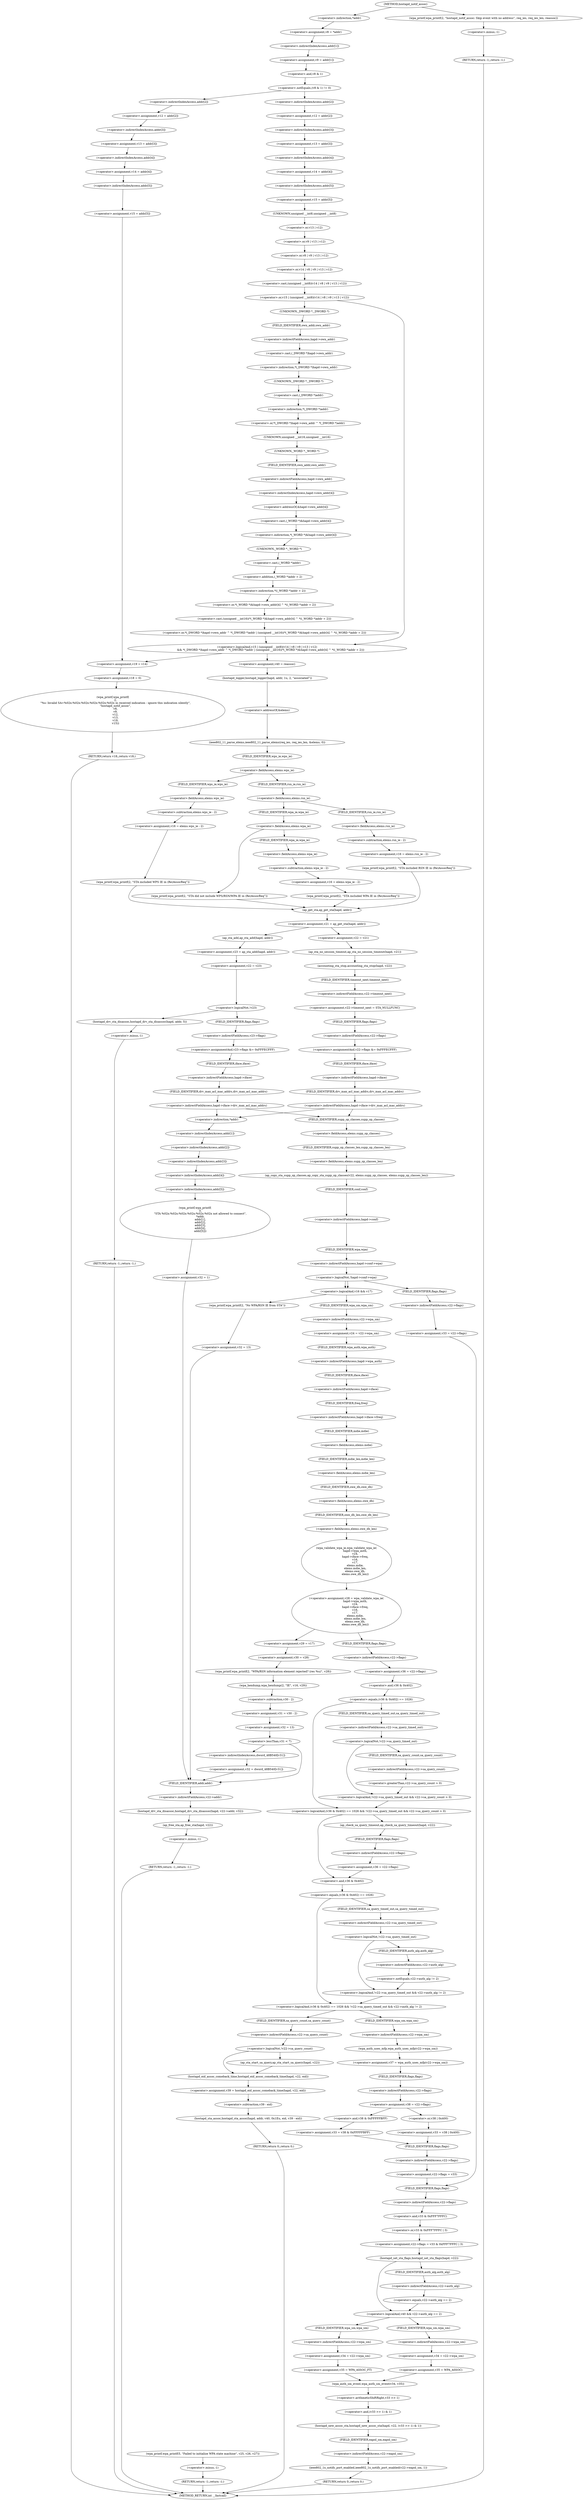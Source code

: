 digraph hostapd_notif_assoc {  
"1000175" [label = "(<operator>.assignment,v8 = *addr)" ]
"1000177" [label = "(<operator>.indirection,*addr)" ]
"1000179" [label = "(<operator>.assignment,v9 = addr[1])" ]
"1000181" [label = "(<operator>.indirectIndexAccess,addr[1])" ]
"1000185" [label = "(<operator>.notEquals,(v8 & 1) != 0)" ]
"1000186" [label = "(<operator>.and,v8 & 1)" ]
"1000191" [label = "(<operator>.assignment,v12 = addr[2])" ]
"1000193" [label = "(<operator>.indirectIndexAccess,addr[2])" ]
"1000196" [label = "(<operator>.assignment,v13 = addr[3])" ]
"1000198" [label = "(<operator>.indirectIndexAccess,addr[3])" ]
"1000201" [label = "(<operator>.assignment,v14 = addr[4])" ]
"1000203" [label = "(<operator>.indirectIndexAccess,addr[4])" ]
"1000206" [label = "(<operator>.assignment,v15 = addr[5])" ]
"1000208" [label = "(<operator>.indirectIndexAccess,addr[5])" ]
"1000213" [label = "(<operator>.assignment,v12 = addr[2])" ]
"1000215" [label = "(<operator>.indirectIndexAccess,addr[2])" ]
"1000218" [label = "(<operator>.assignment,v13 = addr[3])" ]
"1000220" [label = "(<operator>.indirectIndexAccess,addr[3])" ]
"1000223" [label = "(<operator>.assignment,v14 = addr[4])" ]
"1000225" [label = "(<operator>.indirectIndexAccess,addr[4])" ]
"1000228" [label = "(<operator>.assignment,v15 = addr[5])" ]
"1000230" [label = "(<operator>.indirectIndexAccess,addr[5])" ]
"1000234" [label = "(<operator>.logicalAnd,v15 | (unsigned __int8)(v14 | v8 | v9 | v13 | v12)\n        && *(_DWORD *)hapd->own_addr ^ *(_DWORD *)addr | (unsigned __int16)(*(_WORD *)&hapd->own_addr[4] ^ *((_WORD *)addr + 2)))" ]
"1000235" [label = "(<operator>.or,v15 | (unsigned __int8)(v14 | v8 | v9 | v13 | v12))" ]
"1000237" [label = "(<operator>.cast,(unsigned __int8)(v14 | v8 | v9 | v13 | v12))" ]
"1000238" [label = "(UNKNOWN,unsigned __int8,unsigned __int8)" ]
"1000239" [label = "(<operator>.or,v14 | v8 | v9 | v13 | v12)" ]
"1000241" [label = "(<operator>.or,v8 | v9 | v13 | v12)" ]
"1000243" [label = "(<operator>.or,v9 | v13 | v12)" ]
"1000245" [label = "(<operator>.or,v13 | v12)" ]
"1000248" [label = "(<operator>.or,*(_DWORD *)hapd->own_addr ^ *(_DWORD *)addr | (unsigned __int16)(*(_WORD *)&hapd->own_addr[4] ^ *((_WORD *)addr + 2)))" ]
"1000249" [label = "(<operator>.or,*(_DWORD *)hapd->own_addr ^ *(_DWORD *)addr)" ]
"1000250" [label = "(<operator>.indirection,*(_DWORD *)hapd->own_addr)" ]
"1000251" [label = "(<operator>.cast,(_DWORD *)hapd->own_addr)" ]
"1000252" [label = "(UNKNOWN,_DWORD *,_DWORD *)" ]
"1000253" [label = "(<operator>.indirectFieldAccess,hapd->own_addr)" ]
"1000255" [label = "(FIELD_IDENTIFIER,own_addr,own_addr)" ]
"1000256" [label = "(<operator>.indirection,*(_DWORD *)addr)" ]
"1000257" [label = "(<operator>.cast,(_DWORD *)addr)" ]
"1000258" [label = "(UNKNOWN,_DWORD *,_DWORD *)" ]
"1000260" [label = "(<operator>.cast,(unsigned __int16)(*(_WORD *)&hapd->own_addr[4] ^ *((_WORD *)addr + 2)))" ]
"1000261" [label = "(UNKNOWN,unsigned __int16,unsigned __int16)" ]
"1000262" [label = "(<operator>.or,*(_WORD *)&hapd->own_addr[4] ^ *((_WORD *)addr + 2))" ]
"1000263" [label = "(<operator>.indirection,*(_WORD *)&hapd->own_addr[4])" ]
"1000264" [label = "(<operator>.cast,(_WORD *)&hapd->own_addr[4])" ]
"1000265" [label = "(UNKNOWN,_WORD *,_WORD *)" ]
"1000266" [label = "(<operator>.addressOf,&hapd->own_addr[4])" ]
"1000267" [label = "(<operator>.indirectIndexAccess,hapd->own_addr[4])" ]
"1000268" [label = "(<operator>.indirectFieldAccess,hapd->own_addr)" ]
"1000270" [label = "(FIELD_IDENTIFIER,own_addr,own_addr)" ]
"1000272" [label = "(<operator>.indirection,*((_WORD *)addr + 2))" ]
"1000273" [label = "(<operator>.addition,(_WORD *)addr + 2)" ]
"1000274" [label = "(<operator>.cast,(_WORD *)addr)" ]
"1000275" [label = "(UNKNOWN,_WORD *,_WORD *)" ]
"1000279" [label = "(<operator>.assignment,v40 = reassoc)" ]
"1000282" [label = "(hostapd_logger,hostapd_logger(hapd, addr, 1u, 2, \"associated\"))" ]
"1000288" [label = "(ieee802_11_parse_elems,ieee802_11_parse_elems(req_ies, req_ies_len, &elems, 0))" ]
"1000291" [label = "(<operator>.addressOf,&elems)" ]
"1000295" [label = "(<operator>.fieldAccess,elems.wps_ie)" ]
"1000297" [label = "(FIELD_IDENTIFIER,wps_ie,wps_ie)" ]
"1000299" [label = "(<operator>.assignment,v16 = elems.wps_ie - 2)" ]
"1000301" [label = "(<operator>.subtraction,elems.wps_ie - 2)" ]
"1000302" [label = "(<operator>.fieldAccess,elems.wps_ie)" ]
"1000304" [label = "(FIELD_IDENTIFIER,wps_ie,wps_ie)" ]
"1000307" [label = "(wpa_printf,wpa_printf(2, \"STA included WPS IE in (Re)AssocReq\"))" ]
"1000312" [label = "(<operator>.fieldAccess,elems.rsn_ie)" ]
"1000314" [label = "(FIELD_IDENTIFIER,rsn_ie,rsn_ie)" ]
"1000316" [label = "(<operator>.assignment,v16 = elems.rsn_ie - 2)" ]
"1000318" [label = "(<operator>.subtraction,elems.rsn_ie - 2)" ]
"1000319" [label = "(<operator>.fieldAccess,elems.rsn_ie)" ]
"1000321" [label = "(FIELD_IDENTIFIER,rsn_ie,rsn_ie)" ]
"1000324" [label = "(wpa_printf,wpa_printf(2, \"STA included RSN IE in (Re)AssocReq\"))" ]
"1000329" [label = "(<operator>.fieldAccess,elems.wpa_ie)" ]
"1000331" [label = "(FIELD_IDENTIFIER,wpa_ie,wpa_ie)" ]
"1000333" [label = "(<operator>.assignment,v16 = elems.wpa_ie - 2)" ]
"1000335" [label = "(<operator>.subtraction,elems.wpa_ie - 2)" ]
"1000336" [label = "(<operator>.fieldAccess,elems.wpa_ie)" ]
"1000338" [label = "(FIELD_IDENTIFIER,wpa_ie,wpa_ie)" ]
"1000341" [label = "(wpa_printf,wpa_printf(2, \"STA included WPA IE in (Re)AssocReq\"))" ]
"1000347" [label = "(wpa_printf,wpa_printf(2, \"STA did not include WPS/RSN/WPA IE in (Re)AssocReq\"))" ]
"1000351" [label = "(<operator>.assignment,v21 = ap_get_sta(hapd, addr))" ]
"1000353" [label = "(ap_get_sta,ap_get_sta(hapd, addr))" ]
"1000359" [label = "(<operator>.assignment,v22 = v21)" ]
"1000362" [label = "(ap_sta_no_session_timeout,ap_sta_no_session_timeout(hapd, v21))" ]
"1000365" [label = "(accounting_sta_stop,accounting_sta_stop(hapd, v22))" ]
"1000368" [label = "(<operator>.assignment,v22->timeout_next = STA_NULLFUNC)" ]
"1000369" [label = "(<operator>.indirectFieldAccess,v22->timeout_next)" ]
"1000371" [label = "(FIELD_IDENTIFIER,timeout_next,timeout_next)" ]
"1000373" [label = "(<operators>.assignmentAnd,v22->flags &= 0xFFFECFFF)" ]
"1000374" [label = "(<operator>.indirectFieldAccess,v22->flags)" ]
"1000376" [label = "(FIELD_IDENTIFIER,flags,flags)" ]
"1000379" [label = "(<operator>.indirectFieldAccess,hapd->iface->drv_max_acl_mac_addrs)" ]
"1000380" [label = "(<operator>.indirectFieldAccess,hapd->iface)" ]
"1000382" [label = "(FIELD_IDENTIFIER,iface,iface)" ]
"1000383" [label = "(FIELD_IDENTIFIER,drv_max_acl_mac_addrs,drv_max_acl_mac_addrs)" ]
"1000387" [label = "(<operator>.assignment,v23 = ap_sta_add(hapd, addr))" ]
"1000389" [label = "(ap_sta_add,ap_sta_add(hapd, addr))" ]
"1000392" [label = "(<operator>.assignment,v22 = v23)" ]
"1000396" [label = "(<operator>.logicalNot,!v23)" ]
"1000399" [label = "(hostapd_drv_sta_disassoc,hostapd_drv_sta_disassoc(hapd, addr, 5))" ]
"1000403" [label = "(RETURN,return -1;,return -1;)" ]
"1000404" [label = "(<operator>.minus,-1)" ]
"1000406" [label = "(<operators>.assignmentAnd,v23->flags &= 0xFFFECFFF)" ]
"1000407" [label = "(<operator>.indirectFieldAccess,v23->flags)" ]
"1000409" [label = "(FIELD_IDENTIFIER,flags,flags)" ]
"1000412" [label = "(<operator>.indirectFieldAccess,hapd->iface->drv_max_acl_mac_addrs)" ]
"1000413" [label = "(<operator>.indirectFieldAccess,hapd->iface)" ]
"1000415" [label = "(FIELD_IDENTIFIER,iface,iface)" ]
"1000416" [label = "(FIELD_IDENTIFIER,drv_max_acl_mac_addrs,drv_max_acl_mac_addrs)" ]
"1000419" [label = "(wpa_printf,wpa_printf(\n            3,\n            \"STA %02x:%02x:%02x:%02x:%02x:%02x not allowed to connect\",\n            *addr,\n            addr[1],\n            addr[2],\n            addr[3],\n            addr[4],\n            addr[5]))" ]
"1000422" [label = "(<operator>.indirection,*addr)" ]
"1000424" [label = "(<operator>.indirectIndexAccess,addr[1])" ]
"1000427" [label = "(<operator>.indirectIndexAccess,addr[2])" ]
"1000430" [label = "(<operator>.indirectIndexAccess,addr[3])" ]
"1000433" [label = "(<operator>.indirectIndexAccess,addr[4])" ]
"1000436" [label = "(<operator>.indirectIndexAccess,addr[5])" ]
"1000439" [label = "(<operator>.assignment,v32 = 1)" ]
"1000444" [label = "(ap_copy_sta_supp_op_classes,ap_copy_sta_supp_op_classes(v22, elems.supp_op_classes, elems.supp_op_classes_len))" ]
"1000446" [label = "(<operator>.fieldAccess,elems.supp_op_classes)" ]
"1000448" [label = "(FIELD_IDENTIFIER,supp_op_classes,supp_op_classes)" ]
"1000449" [label = "(<operator>.fieldAccess,elems.supp_op_classes_len)" ]
"1000451" [label = "(FIELD_IDENTIFIER,supp_op_classes_len,supp_op_classes_len)" ]
"1000453" [label = "(<operator>.logicalNot,!hapd->conf->wpa)" ]
"1000454" [label = "(<operator>.indirectFieldAccess,hapd->conf->wpa)" ]
"1000455" [label = "(<operator>.indirectFieldAccess,hapd->conf)" ]
"1000457" [label = "(FIELD_IDENTIFIER,conf,conf)" ]
"1000458" [label = "(FIELD_IDENTIFIER,wpa,wpa)" ]
"1000460" [label = "(<operator>.assignment,v33 = v22->flags)" ]
"1000462" [label = "(<operator>.indirectFieldAccess,v22->flags)" ]
"1000464" [label = "(FIELD_IDENTIFIER,flags,flags)" ]
"1000467" [label = "(<operator>.logicalAnd,v16 && v17)" ]
"1000471" [label = "(<operator>.assignment,v24 = v22->wpa_sm)" ]
"1000473" [label = "(<operator>.indirectFieldAccess,v22->wpa_sm)" ]
"1000475" [label = "(FIELD_IDENTIFIER,wpa_sm,wpa_sm)" ]
"1000477" [label = "(<operator>.assignment,v28 = wpa_validate_wpa_ie(\n                    hapd->wpa_auth,\n                    v24,\n                    hapd->iface->freq,\n                    v16,\n                    v17,\n                    elems.mdie,\n                    elems.mdie_len,\n                    elems.owe_dh,\n                    elems.owe_dh_len))" ]
"1000479" [label = "(wpa_validate_wpa_ie,wpa_validate_wpa_ie(\n                    hapd->wpa_auth,\n                    v24,\n                    hapd->iface->freq,\n                    v16,\n                    v17,\n                    elems.mdie,\n                    elems.mdie_len,\n                    elems.owe_dh,\n                    elems.owe_dh_len))" ]
"1000480" [label = "(<operator>.indirectFieldAccess,hapd->wpa_auth)" ]
"1000482" [label = "(FIELD_IDENTIFIER,wpa_auth,wpa_auth)" ]
"1000484" [label = "(<operator>.indirectFieldAccess,hapd->iface->freq)" ]
"1000485" [label = "(<operator>.indirectFieldAccess,hapd->iface)" ]
"1000487" [label = "(FIELD_IDENTIFIER,iface,iface)" ]
"1000488" [label = "(FIELD_IDENTIFIER,freq,freq)" ]
"1000491" [label = "(<operator>.fieldAccess,elems.mdie)" ]
"1000493" [label = "(FIELD_IDENTIFIER,mdie,mdie)" ]
"1000494" [label = "(<operator>.fieldAccess,elems.mdie_len)" ]
"1000496" [label = "(FIELD_IDENTIFIER,mdie_len,mdie_len)" ]
"1000497" [label = "(<operator>.fieldAccess,elems.owe_dh)" ]
"1000499" [label = "(FIELD_IDENTIFIER,owe_dh,owe_dh)" ]
"1000500" [label = "(<operator>.fieldAccess,elems.owe_dh_len)" ]
"1000502" [label = "(FIELD_IDENTIFIER,owe_dh_len,owe_dh_len)" ]
"1000506" [label = "(<operator>.assignment,v29 = v17)" ]
"1000509" [label = "(<operator>.assignment,v30 = v28)" ]
"1000512" [label = "(wpa_printf,wpa_printf(2, \"WPA/RSN information element rejected? (res %u)\", v28))" ]
"1000516" [label = "(wpa_hexdump,wpa_hexdump(2, \"IE\", v16, v29))" ]
"1000521" [label = "(<operator>.assignment,v31 = v30 - 2)" ]
"1000523" [label = "(<operator>.subtraction,v30 - 2)" ]
"1000526" [label = "(<operator>.assignment,v32 = 13)" ]
"1000530" [label = "(<operator>.lessThan,v31 < 7)" ]
"1000533" [label = "(<operator>.assignment,v32 = dword_48B540[v31])" ]
"1000535" [label = "(<operator>.indirectIndexAccess,dword_48B540[v31])" ]
"1000539" [label = "(<operator>.assignment,v36 = v22->flags)" ]
"1000541" [label = "(<operator>.indirectFieldAccess,v22->flags)" ]
"1000543" [label = "(FIELD_IDENTIFIER,flags,flags)" ]
"1000545" [label = "(<operator>.logicalAnd,(v36 & 0x402) == 1026 && !v22->sa_query_timed_out && v22->sa_query_count > 0)" ]
"1000546" [label = "(<operator>.equals,(v36 & 0x402) == 1026)" ]
"1000547" [label = "(<operator>.and,v36 & 0x402)" ]
"1000551" [label = "(<operator>.logicalAnd,!v22->sa_query_timed_out && v22->sa_query_count > 0)" ]
"1000552" [label = "(<operator>.logicalNot,!v22->sa_query_timed_out)" ]
"1000553" [label = "(<operator>.indirectFieldAccess,v22->sa_query_timed_out)" ]
"1000555" [label = "(FIELD_IDENTIFIER,sa_query_timed_out,sa_query_timed_out)" ]
"1000556" [label = "(<operator>.greaterThan,v22->sa_query_count > 0)" ]
"1000557" [label = "(<operator>.indirectFieldAccess,v22->sa_query_count)" ]
"1000559" [label = "(FIELD_IDENTIFIER,sa_query_count,sa_query_count)" ]
"1000562" [label = "(ap_check_sa_query_timeout,ap_check_sa_query_timeout(hapd, v22))" ]
"1000565" [label = "(<operator>.assignment,v36 = v22->flags)" ]
"1000567" [label = "(<operator>.indirectFieldAccess,v22->flags)" ]
"1000569" [label = "(FIELD_IDENTIFIER,flags,flags)" ]
"1000571" [label = "(<operator>.logicalAnd,(v36 & 0x402) == 1026 && !v22->sa_query_timed_out && v22->auth_alg != 2)" ]
"1000572" [label = "(<operator>.equals,(v36 & 0x402) == 1026)" ]
"1000573" [label = "(<operator>.and,v36 & 0x402)" ]
"1000577" [label = "(<operator>.logicalAnd,!v22->sa_query_timed_out && v22->auth_alg != 2)" ]
"1000578" [label = "(<operator>.logicalNot,!v22->sa_query_timed_out)" ]
"1000579" [label = "(<operator>.indirectFieldAccess,v22->sa_query_timed_out)" ]
"1000581" [label = "(FIELD_IDENTIFIER,sa_query_timed_out,sa_query_timed_out)" ]
"1000582" [label = "(<operator>.notEquals,v22->auth_alg != 2)" ]
"1000583" [label = "(<operator>.indirectFieldAccess,v22->auth_alg)" ]
"1000585" [label = "(FIELD_IDENTIFIER,auth_alg,auth_alg)" ]
"1000589" [label = "(<operator>.logicalNot,!v22->sa_query_count)" ]
"1000590" [label = "(<operator>.indirectFieldAccess,v22->sa_query_count)" ]
"1000592" [label = "(FIELD_IDENTIFIER,sa_query_count,sa_query_count)" ]
"1000593" [label = "(ap_sta_start_sa_query,ap_sta_start_sa_query(hapd, v22))" ]
"1000596" [label = "(<operator>.assignment,v39 = hostapd_eid_assoc_comeback_time(hapd, v22, eid))" ]
"1000598" [label = "(hostapd_eid_assoc_comeback_time,hostapd_eid_assoc_comeback_time(hapd, v22, eid))" ]
"1000602" [label = "(hostapd_sta_assoc,hostapd_sta_assoc(hapd, addr, v40, 0x1Eu, eid, v39 - eid))" ]
"1000608" [label = "(<operator>.subtraction,v39 - eid)" ]
"1000611" [label = "(RETURN,return 0;,return 0;)" ]
"1000613" [label = "(<operator>.assignment,v37 = wpa_auth_uses_mfp(v22->wpa_sm))" ]
"1000615" [label = "(wpa_auth_uses_mfp,wpa_auth_uses_mfp(v22->wpa_sm))" ]
"1000616" [label = "(<operator>.indirectFieldAccess,v22->wpa_sm)" ]
"1000618" [label = "(FIELD_IDENTIFIER,wpa_sm,wpa_sm)" ]
"1000619" [label = "(<operator>.assignment,v38 = v22->flags)" ]
"1000621" [label = "(<operator>.indirectFieldAccess,v22->flags)" ]
"1000623" [label = "(FIELD_IDENTIFIER,flags,flags)" ]
"1000626" [label = "(<operator>.assignment,v33 = v38 | 0x400)" ]
"1000628" [label = "(<operator>.or,v38 | 0x400)" ]
"1000632" [label = "(<operator>.assignment,v33 = v38 & 0xFFFFFBFF)" ]
"1000634" [label = "(<operator>.and,v38 & 0xFFFFFBFF)" ]
"1000637" [label = "(<operator>.assignment,v22->flags = v33)" ]
"1000638" [label = "(<operator>.indirectFieldAccess,v22->flags)" ]
"1000640" [label = "(FIELD_IDENTIFIER,flags,flags)" ]
"1000643" [label = "(<operator>.assignment,v22->flags = v33 & 0xFFF7FFFC | 3)" ]
"1000644" [label = "(<operator>.indirectFieldAccess,v22->flags)" ]
"1000646" [label = "(FIELD_IDENTIFIER,flags,flags)" ]
"1000647" [label = "(<operator>.or,v33 & 0xFFF7FFFC | 3)" ]
"1000648" [label = "(<operator>.and,v33 & 0xFFF7FFFC)" ]
"1000652" [label = "(hostapd_set_sta_flags,hostapd_set_sta_flags(hapd, v22))" ]
"1000656" [label = "(<operator>.logicalAnd,v40 && v22->auth_alg == 2)" ]
"1000658" [label = "(<operator>.equals,v22->auth_alg == 2)" ]
"1000659" [label = "(<operator>.indirectFieldAccess,v22->auth_alg)" ]
"1000661" [label = "(FIELD_IDENTIFIER,auth_alg,auth_alg)" ]
"1000664" [label = "(<operator>.assignment,v34 = v22->wpa_sm)" ]
"1000666" [label = "(<operator>.indirectFieldAccess,v22->wpa_sm)" ]
"1000668" [label = "(FIELD_IDENTIFIER,wpa_sm,wpa_sm)" ]
"1000669" [label = "(<operator>.assignment,v35 = WPA_ASSOC_FT)" ]
"1000674" [label = "(<operator>.assignment,v34 = v22->wpa_sm)" ]
"1000676" [label = "(<operator>.indirectFieldAccess,v22->wpa_sm)" ]
"1000678" [label = "(FIELD_IDENTIFIER,wpa_sm,wpa_sm)" ]
"1000679" [label = "(<operator>.assignment,v35 = WPA_ASSOC)" ]
"1000682" [label = "(wpa_auth_sm_event,wpa_auth_sm_event(v34, v35))" ]
"1000685" [label = "(hostapd_new_assoc_sta,hostapd_new_assoc_sta(hapd, v22, (v33 >> 1) & 1))" ]
"1000688" [label = "(<operator>.and,(v33 >> 1) & 1)" ]
"1000689" [label = "(<operator>.arithmeticShiftRight,v33 >> 1)" ]
"1000693" [label = "(ieee802_1x_notify_port_enabled,ieee802_1x_notify_port_enabled(v22->eapol_sm, 1))" ]
"1000694" [label = "(<operator>.indirectFieldAccess,v22->eapol_sm)" ]
"1000696" [label = "(FIELD_IDENTIFIER,eapol_sm,eapol_sm)" ]
"1000698" [label = "(RETURN,return 0;,return 0;)" ]
"1000700" [label = "(wpa_printf,wpa_printf(5, \"Failed to initialize WPA state machine\", v25, v26, v27))" ]
"1000706" [label = "(RETURN,return -1;,return -1;)" ]
"1000707" [label = "(<operator>.minus,-1)" ]
"1000709" [label = "(wpa_printf,wpa_printf(2, \"No WPA/RSN IE from STA\"))" ]
"1000712" [label = "(<operator>.assignment,v32 = 13)" ]
"1000716" [label = "(hostapd_drv_sta_disassoc,hostapd_drv_sta_disassoc(hapd, v22->addr, v32))" ]
"1000718" [label = "(<operator>.indirectFieldAccess,v22->addr)" ]
"1000720" [label = "(FIELD_IDENTIFIER,addr,addr)" ]
"1000722" [label = "(ap_free_sta,ap_free_sta(hapd, v22))" ]
"1000725" [label = "(RETURN,return -1;,return -1;)" ]
"1000726" [label = "(<operator>.minus,-1)" ]
"1000728" [label = "(<operator>.assignment,v19 = v14)" ]
"1000731" [label = "(<operator>.assignment,v18 = 0)" ]
"1000734" [label = "(wpa_printf,wpa_printf(\n      2,\n      \"%s: Invalid SA=%02x:%02x:%02x:%02x:%02x:%02x in received indication - ignore this indication silently\",\n      \"hostapd_notif_assoc\",\n      v8,\n      v9,\n      v12,\n      v13,\n      v19,\n      v15))" ]
"1000744" [label = "(RETURN,return v18;,return v18;)" ]
"1000746" [label = "(wpa_printf,wpa_printf(2, \"hostapd_notif_assoc: Skip event with no address\", req_ies, req_ies_len, reassoc))" ]
"1000752" [label = "(RETURN,return -1;,return -1;)" ]
"1000753" [label = "(<operator>.minus,-1)" ]
"1000133" [label = "(METHOD,hostapd_notif_assoc)" ]
"1000755" [label = "(METHOD_RETURN,int __fastcall)" ]
  "1000175" -> "1000181" 
  "1000177" -> "1000175" 
  "1000179" -> "1000186" 
  "1000181" -> "1000179" 
  "1000185" -> "1000193" 
  "1000185" -> "1000215" 
  "1000186" -> "1000185" 
  "1000191" -> "1000198" 
  "1000193" -> "1000191" 
  "1000196" -> "1000203" 
  "1000198" -> "1000196" 
  "1000201" -> "1000208" 
  "1000203" -> "1000201" 
  "1000206" -> "1000728" 
  "1000208" -> "1000206" 
  "1000213" -> "1000220" 
  "1000215" -> "1000213" 
  "1000218" -> "1000225" 
  "1000220" -> "1000218" 
  "1000223" -> "1000230" 
  "1000225" -> "1000223" 
  "1000228" -> "1000238" 
  "1000230" -> "1000228" 
  "1000234" -> "1000279" 
  "1000234" -> "1000728" 
  "1000235" -> "1000252" 
  "1000235" -> "1000234" 
  "1000237" -> "1000235" 
  "1000238" -> "1000245" 
  "1000239" -> "1000237" 
  "1000241" -> "1000239" 
  "1000243" -> "1000241" 
  "1000245" -> "1000243" 
  "1000248" -> "1000234" 
  "1000249" -> "1000261" 
  "1000250" -> "1000258" 
  "1000251" -> "1000250" 
  "1000252" -> "1000255" 
  "1000253" -> "1000251" 
  "1000255" -> "1000253" 
  "1000256" -> "1000249" 
  "1000257" -> "1000256" 
  "1000258" -> "1000257" 
  "1000260" -> "1000248" 
  "1000261" -> "1000265" 
  "1000262" -> "1000260" 
  "1000263" -> "1000275" 
  "1000264" -> "1000263" 
  "1000265" -> "1000270" 
  "1000266" -> "1000264" 
  "1000267" -> "1000266" 
  "1000268" -> "1000267" 
  "1000270" -> "1000268" 
  "1000272" -> "1000262" 
  "1000273" -> "1000272" 
  "1000274" -> "1000273" 
  "1000275" -> "1000274" 
  "1000279" -> "1000282" 
  "1000282" -> "1000291" 
  "1000288" -> "1000297" 
  "1000291" -> "1000288" 
  "1000295" -> "1000304" 
  "1000295" -> "1000314" 
  "1000297" -> "1000295" 
  "1000299" -> "1000307" 
  "1000301" -> "1000299" 
  "1000302" -> "1000301" 
  "1000304" -> "1000302" 
  "1000307" -> "1000353" 
  "1000312" -> "1000321" 
  "1000312" -> "1000331" 
  "1000314" -> "1000312" 
  "1000316" -> "1000324" 
  "1000318" -> "1000316" 
  "1000319" -> "1000318" 
  "1000321" -> "1000319" 
  "1000324" -> "1000353" 
  "1000329" -> "1000338" 
  "1000329" -> "1000347" 
  "1000331" -> "1000329" 
  "1000333" -> "1000341" 
  "1000335" -> "1000333" 
  "1000336" -> "1000335" 
  "1000338" -> "1000336" 
  "1000341" -> "1000353" 
  "1000347" -> "1000353" 
  "1000351" -> "1000359" 
  "1000351" -> "1000389" 
  "1000353" -> "1000351" 
  "1000359" -> "1000362" 
  "1000362" -> "1000365" 
  "1000365" -> "1000371" 
  "1000368" -> "1000376" 
  "1000369" -> "1000368" 
  "1000371" -> "1000369" 
  "1000373" -> "1000382" 
  "1000374" -> "1000373" 
  "1000376" -> "1000374" 
  "1000379" -> "1000448" 
  "1000379" -> "1000422" 
  "1000380" -> "1000383" 
  "1000382" -> "1000380" 
  "1000383" -> "1000379" 
  "1000387" -> "1000392" 
  "1000389" -> "1000387" 
  "1000392" -> "1000396" 
  "1000396" -> "1000399" 
  "1000396" -> "1000409" 
  "1000399" -> "1000404" 
  "1000403" -> "1000755" 
  "1000404" -> "1000403" 
  "1000406" -> "1000415" 
  "1000407" -> "1000406" 
  "1000409" -> "1000407" 
  "1000412" -> "1000448" 
  "1000412" -> "1000422" 
  "1000413" -> "1000416" 
  "1000415" -> "1000413" 
  "1000416" -> "1000412" 
  "1000419" -> "1000439" 
  "1000422" -> "1000424" 
  "1000424" -> "1000427" 
  "1000427" -> "1000430" 
  "1000430" -> "1000433" 
  "1000433" -> "1000436" 
  "1000436" -> "1000419" 
  "1000439" -> "1000720" 
  "1000444" -> "1000457" 
  "1000446" -> "1000451" 
  "1000448" -> "1000446" 
  "1000449" -> "1000444" 
  "1000451" -> "1000449" 
  "1000453" -> "1000464" 
  "1000453" -> "1000467" 
  "1000453" -> "1000467" 
  "1000454" -> "1000453" 
  "1000455" -> "1000458" 
  "1000457" -> "1000455" 
  "1000458" -> "1000454" 
  "1000460" -> "1000646" 
  "1000462" -> "1000460" 
  "1000464" -> "1000462" 
  "1000467" -> "1000475" 
  "1000467" -> "1000709" 
  "1000471" -> "1000482" 
  "1000473" -> "1000471" 
  "1000475" -> "1000473" 
  "1000477" -> "1000506" 
  "1000477" -> "1000543" 
  "1000479" -> "1000477" 
  "1000480" -> "1000487" 
  "1000482" -> "1000480" 
  "1000484" -> "1000493" 
  "1000485" -> "1000488" 
  "1000487" -> "1000485" 
  "1000488" -> "1000484" 
  "1000491" -> "1000496" 
  "1000493" -> "1000491" 
  "1000494" -> "1000499" 
  "1000496" -> "1000494" 
  "1000497" -> "1000502" 
  "1000499" -> "1000497" 
  "1000500" -> "1000479" 
  "1000502" -> "1000500" 
  "1000506" -> "1000509" 
  "1000509" -> "1000512" 
  "1000512" -> "1000516" 
  "1000516" -> "1000523" 
  "1000521" -> "1000526" 
  "1000523" -> "1000521" 
  "1000526" -> "1000530" 
  "1000530" -> "1000535" 
  "1000530" -> "1000720" 
  "1000533" -> "1000720" 
  "1000535" -> "1000533" 
  "1000539" -> "1000547" 
  "1000541" -> "1000539" 
  "1000543" -> "1000541" 
  "1000545" -> "1000562" 
  "1000545" -> "1000573" 
  "1000546" -> "1000545" 
  "1000546" -> "1000555" 
  "1000547" -> "1000546" 
  "1000551" -> "1000545" 
  "1000552" -> "1000551" 
  "1000552" -> "1000559" 
  "1000553" -> "1000552" 
  "1000555" -> "1000553" 
  "1000556" -> "1000551" 
  "1000557" -> "1000556" 
  "1000559" -> "1000557" 
  "1000562" -> "1000569" 
  "1000565" -> "1000573" 
  "1000567" -> "1000565" 
  "1000569" -> "1000567" 
  "1000571" -> "1000592" 
  "1000571" -> "1000618" 
  "1000572" -> "1000571" 
  "1000572" -> "1000581" 
  "1000573" -> "1000572" 
  "1000577" -> "1000571" 
  "1000578" -> "1000577" 
  "1000578" -> "1000585" 
  "1000579" -> "1000578" 
  "1000581" -> "1000579" 
  "1000582" -> "1000577" 
  "1000583" -> "1000582" 
  "1000585" -> "1000583" 
  "1000589" -> "1000593" 
  "1000589" -> "1000598" 
  "1000590" -> "1000589" 
  "1000592" -> "1000590" 
  "1000593" -> "1000598" 
  "1000596" -> "1000608" 
  "1000598" -> "1000596" 
  "1000602" -> "1000611" 
  "1000608" -> "1000602" 
  "1000611" -> "1000755" 
  "1000613" -> "1000623" 
  "1000615" -> "1000613" 
  "1000616" -> "1000615" 
  "1000618" -> "1000616" 
  "1000619" -> "1000628" 
  "1000619" -> "1000634" 
  "1000621" -> "1000619" 
  "1000623" -> "1000621" 
  "1000626" -> "1000640" 
  "1000628" -> "1000626" 
  "1000632" -> "1000640" 
  "1000634" -> "1000632" 
  "1000637" -> "1000646" 
  "1000638" -> "1000637" 
  "1000640" -> "1000638" 
  "1000643" -> "1000652" 
  "1000644" -> "1000648" 
  "1000646" -> "1000644" 
  "1000647" -> "1000643" 
  "1000648" -> "1000647" 
  "1000652" -> "1000656" 
  "1000652" -> "1000661" 
  "1000656" -> "1000668" 
  "1000656" -> "1000678" 
  "1000658" -> "1000656" 
  "1000659" -> "1000658" 
  "1000661" -> "1000659" 
  "1000664" -> "1000669" 
  "1000666" -> "1000664" 
  "1000668" -> "1000666" 
  "1000669" -> "1000682" 
  "1000674" -> "1000679" 
  "1000676" -> "1000674" 
  "1000678" -> "1000676" 
  "1000679" -> "1000682" 
  "1000682" -> "1000689" 
  "1000685" -> "1000696" 
  "1000688" -> "1000685" 
  "1000689" -> "1000688" 
  "1000693" -> "1000698" 
  "1000694" -> "1000693" 
  "1000696" -> "1000694" 
  "1000698" -> "1000755" 
  "1000700" -> "1000707" 
  "1000706" -> "1000755" 
  "1000707" -> "1000706" 
  "1000709" -> "1000712" 
  "1000712" -> "1000720" 
  "1000716" -> "1000722" 
  "1000718" -> "1000716" 
  "1000720" -> "1000718" 
  "1000722" -> "1000726" 
  "1000725" -> "1000755" 
  "1000726" -> "1000725" 
  "1000728" -> "1000731" 
  "1000731" -> "1000734" 
  "1000734" -> "1000744" 
  "1000744" -> "1000755" 
  "1000746" -> "1000753" 
  "1000752" -> "1000755" 
  "1000753" -> "1000752" 
  "1000133" -> "1000177" 
  "1000133" -> "1000746" 
}
